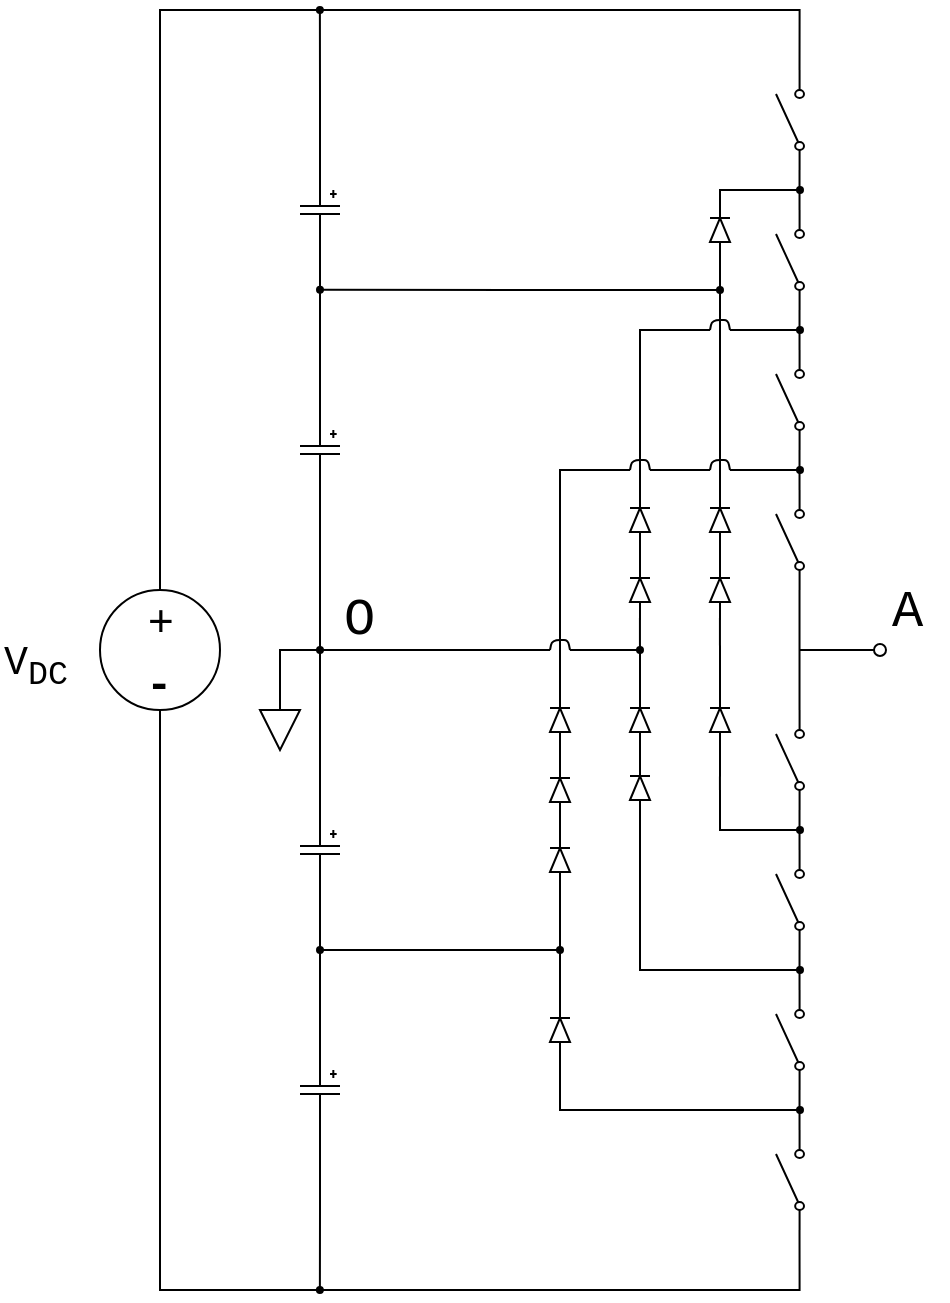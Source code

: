 <mxfile version="10.6.6" type="github"><diagram id="sscBolJHvE7xzkybfC2L" name="Page-1"><mxGraphModel dx="558" dy="312" grid="1" gridSize="5" guides="1" tooltips="1" connect="1" arrows="1" fold="1" page="1" pageScale="1" pageWidth="827" pageHeight="1169" math="0" shadow="0"><root><mxCell id="0"/><mxCell id="1" parent="0"/><mxCell id="ISOhxACk6VoRJgg4IMBV-1" value="" style="group" vertex="1" connectable="0" parent="1"><mxGeometry x="170" y="430" width="60" height="60" as="geometry"/></mxCell><mxCell id="ISOhxACk6VoRJgg4IMBV-2" value="" style="ellipse;whiteSpace=wrap;html=1;aspect=fixed;fillColor=none;" vertex="1" parent="ISOhxACk6VoRJgg4IMBV-1"><mxGeometry width="60" height="60" as="geometry"/></mxCell><mxCell id="ISOhxACk6VoRJgg4IMBV-3" value="+" style="text;html=1;resizable=0;points=[];autosize=1;align=left;verticalAlign=top;spacingTop=-4;fontStyle=0;fontSize=22;" vertex="1" parent="ISOhxACk6VoRJgg4IMBV-1"><mxGeometry x="22" width="20" height="20" as="geometry"/></mxCell><mxCell id="ISOhxACk6VoRJgg4IMBV-4" value="&lt;font style=&quot;font-size: 22px;&quot; face=&quot;Courier New&quot;&gt;-&lt;/font&gt;" style="text;html=1;resizable=0;points=[];autosize=1;align=left;verticalAlign=top;spacingTop=-4;fontSize=22;fontStyle=1" vertex="1" parent="ISOhxACk6VoRJgg4IMBV-1"><mxGeometry x="21" y="31" width="30" height="20" as="geometry"/></mxCell><mxCell id="ISOhxACk6VoRJgg4IMBV-5" style="edgeStyle=orthogonalEdgeStyle;rounded=0;orthogonalLoop=1;jettySize=auto;html=1;exitX=0;exitY=0.84;exitDx=0;exitDy=0;exitPerimeter=0;entryX=1;entryY=0.84;entryDx=0;entryDy=0;entryPerimeter=0;endArrow=none;endFill=0;" edge="1" parent="1" source="ISOhxACk6VoRJgg4IMBV-6" target="ISOhxACk6VoRJgg4IMBV-8"><mxGeometry relative="1" as="geometry"/></mxCell><mxCell id="ISOhxACk6VoRJgg4IMBV-6" value="" style="pointerEvents=1;verticalLabelPosition=bottom;shadow=0;dashed=0;align=center;fillColor=#ffffff;html=1;verticalAlign=top;strokeWidth=1;shape=mxgraph.electrical.electro-mechanical.simple_switch;direction=north;" vertex="1" parent="1"><mxGeometry x="508" y="170" width="14" height="50" as="geometry"/></mxCell><mxCell id="ISOhxACk6VoRJgg4IMBV-7" style="edgeStyle=orthogonalEdgeStyle;rounded=0;orthogonalLoop=1;jettySize=auto;html=1;exitX=0;exitY=0.84;exitDx=0;exitDy=0;exitPerimeter=0;entryX=1;entryY=0.84;entryDx=0;entryDy=0;entryPerimeter=0;endArrow=none;endFill=0;" edge="1" parent="1" source="ISOhxACk6VoRJgg4IMBV-8" target="ISOhxACk6VoRJgg4IMBV-10"><mxGeometry relative="1" as="geometry"/></mxCell><mxCell id="ISOhxACk6VoRJgg4IMBV-8" value="" style="pointerEvents=1;verticalLabelPosition=bottom;shadow=0;dashed=0;align=center;fillColor=#ffffff;html=1;verticalAlign=top;strokeWidth=1;shape=mxgraph.electrical.electro-mechanical.simple_switch;direction=north;" vertex="1" parent="1"><mxGeometry x="508" y="240" width="14" height="50" as="geometry"/></mxCell><mxCell id="ISOhxACk6VoRJgg4IMBV-9" style="edgeStyle=orthogonalEdgeStyle;rounded=0;orthogonalLoop=1;jettySize=auto;html=1;exitX=0;exitY=0.84;exitDx=0;exitDy=0;exitPerimeter=0;entryX=1;entryY=0.84;entryDx=0;entryDy=0;entryPerimeter=0;endArrow=none;endFill=0;" edge="1" parent="1" source="ISOhxACk6VoRJgg4IMBV-10" target="ISOhxACk6VoRJgg4IMBV-12"><mxGeometry relative="1" as="geometry"/></mxCell><mxCell id="ISOhxACk6VoRJgg4IMBV-10" value="" style="pointerEvents=1;verticalLabelPosition=bottom;shadow=0;dashed=0;align=center;fillColor=#ffffff;html=1;verticalAlign=top;strokeWidth=1;shape=mxgraph.electrical.electro-mechanical.simple_switch;direction=north;" vertex="1" parent="1"><mxGeometry x="508" y="310" width="14" height="50" as="geometry"/></mxCell><mxCell id="ISOhxACk6VoRJgg4IMBV-11" style="edgeStyle=orthogonalEdgeStyle;rounded=0;orthogonalLoop=1;jettySize=auto;html=1;exitX=0;exitY=0.84;exitDx=0;exitDy=0;exitPerimeter=0;entryX=1;entryY=0.84;entryDx=0;entryDy=0;entryPerimeter=0;endArrow=none;endFill=0;" edge="1" parent="1" source="ISOhxACk6VoRJgg4IMBV-12" target="ISOhxACk6VoRJgg4IMBV-14"><mxGeometry relative="1" as="geometry"/></mxCell><mxCell id="ISOhxACk6VoRJgg4IMBV-12" value="" style="pointerEvents=1;verticalLabelPosition=bottom;shadow=0;dashed=0;align=center;fillColor=#ffffff;html=1;verticalAlign=top;strokeWidth=1;shape=mxgraph.electrical.electro-mechanical.simple_switch;direction=north;" vertex="1" parent="1"><mxGeometry x="508" y="380" width="14" height="50" as="geometry"/></mxCell><mxCell id="ISOhxACk6VoRJgg4IMBV-13" style="edgeStyle=orthogonalEdgeStyle;rounded=0;orthogonalLoop=1;jettySize=auto;html=1;exitX=0;exitY=0.84;exitDx=0;exitDy=0;exitPerimeter=0;entryX=1;entryY=0.84;entryDx=0;entryDy=0;entryPerimeter=0;endArrow=none;endFill=0;" edge="1" parent="1" source="ISOhxACk6VoRJgg4IMBV-14" target="ISOhxACk6VoRJgg4IMBV-16"><mxGeometry relative="1" as="geometry"/></mxCell><mxCell id="ISOhxACk6VoRJgg4IMBV-14" value="" style="pointerEvents=1;verticalLabelPosition=bottom;shadow=0;dashed=0;align=center;fillColor=#ffffff;html=1;verticalAlign=top;strokeWidth=1;shape=mxgraph.electrical.electro-mechanical.simple_switch;direction=north;" vertex="1" parent="1"><mxGeometry x="508" y="490" width="14" height="50" as="geometry"/></mxCell><mxCell id="ISOhxACk6VoRJgg4IMBV-15" style="edgeStyle=orthogonalEdgeStyle;rounded=0;orthogonalLoop=1;jettySize=auto;html=1;exitX=0;exitY=0.84;exitDx=0;exitDy=0;exitPerimeter=0;entryX=1;entryY=0.84;entryDx=0;entryDy=0;entryPerimeter=0;endArrow=none;endFill=0;" edge="1" parent="1" source="ISOhxACk6VoRJgg4IMBV-16" target="ISOhxACk6VoRJgg4IMBV-18"><mxGeometry relative="1" as="geometry"/></mxCell><mxCell id="ISOhxACk6VoRJgg4IMBV-16" value="" style="pointerEvents=1;verticalLabelPosition=bottom;shadow=0;dashed=0;align=center;fillColor=#ffffff;html=1;verticalAlign=top;strokeWidth=1;shape=mxgraph.electrical.electro-mechanical.simple_switch;direction=north;" vertex="1" parent="1"><mxGeometry x="508" y="560" width="14" height="50" as="geometry"/></mxCell><mxCell id="ISOhxACk6VoRJgg4IMBV-17" style="edgeStyle=orthogonalEdgeStyle;rounded=0;orthogonalLoop=1;jettySize=auto;html=1;exitX=0;exitY=0.84;exitDx=0;exitDy=0;exitPerimeter=0;entryX=1;entryY=0.84;entryDx=0;entryDy=0;entryPerimeter=0;endArrow=none;endFill=0;" edge="1" parent="1" source="ISOhxACk6VoRJgg4IMBV-18" target="ISOhxACk6VoRJgg4IMBV-20"><mxGeometry relative="1" as="geometry"/></mxCell><mxCell id="ISOhxACk6VoRJgg4IMBV-18" value="" style="pointerEvents=1;verticalLabelPosition=bottom;shadow=0;dashed=0;align=center;fillColor=#ffffff;html=1;verticalAlign=top;strokeWidth=1;shape=mxgraph.electrical.electro-mechanical.simple_switch;direction=north;" vertex="1" parent="1"><mxGeometry x="508" y="630" width="14" height="50" as="geometry"/></mxCell><mxCell id="ISOhxACk6VoRJgg4IMBV-19" style="edgeStyle=orthogonalEdgeStyle;rounded=0;orthogonalLoop=1;jettySize=auto;html=1;exitX=0;exitY=0.84;exitDx=0;exitDy=0;exitPerimeter=0;entryX=0.5;entryY=1;entryDx=0;entryDy=0;endArrow=none;endFill=0;" edge="1" parent="1" source="ISOhxACk6VoRJgg4IMBV-20" target="ISOhxACk6VoRJgg4IMBV-2"><mxGeometry relative="1" as="geometry"><Array as="points"><mxPoint x="520" y="780"/><mxPoint x="200" y="780"/></Array></mxGeometry></mxCell><mxCell id="ISOhxACk6VoRJgg4IMBV-20" value="" style="pointerEvents=1;verticalLabelPosition=bottom;shadow=0;dashed=0;align=center;fillColor=#ffffff;html=1;verticalAlign=top;strokeWidth=1;shape=mxgraph.electrical.electro-mechanical.simple_switch;direction=north;" vertex="1" parent="1"><mxGeometry x="508" y="700" width="14" height="50" as="geometry"/></mxCell><mxCell id="ISOhxACk6VoRJgg4IMBV-21" style="edgeStyle=orthogonalEdgeStyle;rounded=0;orthogonalLoop=1;jettySize=auto;html=1;exitX=0;exitY=0.5;exitDx=0;exitDy=0;exitPerimeter=0;endArrow=oval;endFill=1;endSize=3;" edge="1" parent="1" source="ISOhxACk6VoRJgg4IMBV-22"><mxGeometry relative="1" as="geometry"><mxPoint x="279.944" y="140" as="targetPoint"/></mxGeometry></mxCell><mxCell id="ISOhxACk6VoRJgg4IMBV-22" value="" style="pointerEvents=1;verticalLabelPosition=bottom;shadow=0;dashed=0;align=center;fillColor=#ffffff;html=1;verticalAlign=top;strokeWidth=1;shape=mxgraph.electrical.capacitors.capacitor_5;direction=south;" vertex="1" parent="1"><mxGeometry x="270" y="220" width="20" height="40" as="geometry"/></mxCell><mxCell id="ISOhxACk6VoRJgg4IMBV-23" style="edgeStyle=orthogonalEdgeStyle;rounded=0;orthogonalLoop=1;jettySize=auto;html=1;exitX=0;exitY=0.5;exitDx=0;exitDy=0;exitPerimeter=0;entryX=1;entryY=0.5;entryDx=0;entryDy=0;entryPerimeter=0;endArrow=none;endFill=0;endSize=3;" edge="1" parent="1" source="ISOhxACk6VoRJgg4IMBV-25" target="ISOhxACk6VoRJgg4IMBV-22"><mxGeometry relative="1" as="geometry"/></mxCell><mxCell id="ISOhxACk6VoRJgg4IMBV-24" style="edgeStyle=orthogonalEdgeStyle;rounded=0;orthogonalLoop=1;jettySize=auto;html=1;exitX=1;exitY=0.5;exitDx=0;exitDy=0;exitPerimeter=0;entryX=0;entryY=0.5;entryDx=0;entryDy=0;entryPerimeter=0;endArrow=none;endFill=0;endSize=3;" edge="1" parent="1" source="ISOhxACk6VoRJgg4IMBV-25" target="ISOhxACk6VoRJgg4IMBV-29"><mxGeometry relative="1" as="geometry"/></mxCell><mxCell id="ISOhxACk6VoRJgg4IMBV-25" value="" style="pointerEvents=1;verticalLabelPosition=bottom;shadow=0;dashed=0;align=center;fillColor=#ffffff;html=1;verticalAlign=top;strokeWidth=1;shape=mxgraph.electrical.capacitors.capacitor_5;direction=south;" vertex="1" parent="1"><mxGeometry x="270" y="340" width="20" height="40" as="geometry"/></mxCell><mxCell id="ISOhxACk6VoRJgg4IMBV-26" style="edgeStyle=orthogonalEdgeStyle;rounded=0;orthogonalLoop=1;jettySize=auto;html=1;exitX=1;exitY=0.5;exitDx=0;exitDy=0;exitPerimeter=0;endArrow=oval;endFill=1;endSize=3;" edge="1" parent="1" source="ISOhxACk6VoRJgg4IMBV-27"><mxGeometry relative="1" as="geometry"><mxPoint x="279.944" y="780" as="targetPoint"/></mxGeometry></mxCell><mxCell id="ISOhxACk6VoRJgg4IMBV-27" value="" style="pointerEvents=1;verticalLabelPosition=bottom;shadow=0;dashed=0;align=center;fillColor=#ffffff;html=1;verticalAlign=top;strokeWidth=1;shape=mxgraph.electrical.capacitors.capacitor_5;direction=south;" vertex="1" parent="1"><mxGeometry x="270" y="660" width="20" height="40" as="geometry"/></mxCell><mxCell id="ISOhxACk6VoRJgg4IMBV-28" style="edgeStyle=orthogonalEdgeStyle;rounded=0;orthogonalLoop=1;jettySize=auto;html=1;exitX=1;exitY=0.5;exitDx=0;exitDy=0;exitPerimeter=0;entryX=0;entryY=0.5;entryDx=0;entryDy=0;entryPerimeter=0;endArrow=none;endFill=0;endSize=3;" edge="1" parent="1" source="ISOhxACk6VoRJgg4IMBV-29" target="ISOhxACk6VoRJgg4IMBV-27"><mxGeometry relative="1" as="geometry"/></mxCell><mxCell id="ISOhxACk6VoRJgg4IMBV-29" value="" style="pointerEvents=1;verticalLabelPosition=bottom;shadow=0;dashed=0;align=center;fillColor=#ffffff;html=1;verticalAlign=top;strokeWidth=1;shape=mxgraph.electrical.capacitors.capacitor_5;direction=south;" vertex="1" parent="1"><mxGeometry x="270" y="540" width="20" height="40" as="geometry"/></mxCell><mxCell id="ISOhxACk6VoRJgg4IMBV-30" style="edgeStyle=orthogonalEdgeStyle;rounded=0;orthogonalLoop=1;jettySize=auto;html=1;endArrow=oval;endFill=1;endSize=3;" edge="1" parent="1"><mxGeometry relative="1" as="geometry"><mxPoint x="520" y="370" as="targetPoint"/><Array as="points"><mxPoint x="485" y="370"/></Array><mxPoint x="485" y="370" as="sourcePoint"/></mxGeometry></mxCell><mxCell id="ISOhxACk6VoRJgg4IMBV-31" style="edgeStyle=orthogonalEdgeStyle;rounded=0;orthogonalLoop=1;jettySize=auto;html=1;endArrow=oval;endFill=1;endSize=3;" edge="1" parent="1"><mxGeometry relative="1" as="geometry"><mxPoint x="520" y="550" as="targetPoint"/><Array as="points"><mxPoint x="480" y="550"/></Array><mxPoint x="480" y="530" as="sourcePoint"/></mxGeometry></mxCell><mxCell id="ISOhxACk6VoRJgg4IMBV-33" style="edgeStyle=orthogonalEdgeStyle;rounded=0;orthogonalLoop=1;jettySize=auto;html=1;exitX=0.5;exitY=0;exitDx=0;exitDy=0;entryX=1;entryY=0.84;entryDx=0;entryDy=0;entryPerimeter=0;endArrow=none;endFill=0;" edge="1" parent="1" source="ISOhxACk6VoRJgg4IMBV-2" target="ISOhxACk6VoRJgg4IMBV-6"><mxGeometry relative="1" as="geometry"><mxPoint x="410" y="140" as="targetPoint"/><Array as="points"><mxPoint x="200" y="140"/><mxPoint x="520" y="140"/></Array></mxGeometry></mxCell><mxCell id="ISOhxACk6VoRJgg4IMBV-34" style="edgeStyle=orthogonalEdgeStyle;rounded=0;orthogonalLoop=1;jettySize=auto;html=1;exitX=0.5;exitY=0;exitDx=0;exitDy=0;exitPerimeter=0;endArrow=oval;endFill=1;endSize=3;" edge="1" parent="1" source="ISOhxACk6VoRJgg4IMBV-35"><mxGeometry relative="1" as="geometry"><mxPoint x="280" y="460" as="targetPoint"/><Array as="points"><mxPoint x="260" y="460"/></Array></mxGeometry></mxCell><mxCell id="ISOhxACk6VoRJgg4IMBV-35" value="" style="pointerEvents=1;verticalLabelPosition=bottom;shadow=0;dashed=0;align=center;fillColor=#ffffff;html=1;verticalAlign=top;strokeWidth=1;shape=mxgraph.electrical.signal_sources.signal_ground;" vertex="1" parent="1"><mxGeometry x="250" y="480" width="20" height="30" as="geometry"/></mxCell><mxCell id="ISOhxACk6VoRJgg4IMBV-36" style="edgeStyle=orthogonalEdgeStyle;rounded=0;orthogonalLoop=1;jettySize=auto;html=1;endArrow=oval;endFill=1;endSize=3;" edge="1" parent="1"><mxGeometry relative="1" as="geometry"><mxPoint x="520" y="300" as="targetPoint"/><Array as="points"><mxPoint x="490" y="300"/></Array><mxPoint x="485" y="300" as="sourcePoint"/></mxGeometry></mxCell><mxCell id="ISOhxACk6VoRJgg4IMBV-38" style="edgeStyle=orthogonalEdgeStyle;rounded=0;orthogonalLoop=1;jettySize=auto;html=1;endArrow=oval;endFill=1;endSize=3;exitX=0;exitY=0.5;exitDx=0;exitDy=0;exitPerimeter=0;" edge="1" parent="1" source="ISOhxACk6VoRJgg4IMBV-70"><mxGeometry relative="1" as="geometry"><mxPoint x="520" y="620" as="targetPoint"/><Array as="points"><mxPoint x="440" y="620"/></Array><mxPoint x="440" y="590" as="sourcePoint"/></mxGeometry></mxCell><mxCell id="ISOhxACk6VoRJgg4IMBV-43" style="edgeStyle=orthogonalEdgeStyle;rounded=0;orthogonalLoop=1;jettySize=auto;html=1;endArrow=oval;endFill=1;endSize=3;exitX=1;exitY=0.5;exitDx=0;exitDy=0;exitPerimeter=0;" edge="1" parent="1" source="ISOhxACk6VoRJgg4IMBV-52"><mxGeometry relative="1" as="geometry"><Array as="points"><mxPoint x="480" y="230"/><mxPoint x="520" y="230"/></Array><mxPoint x="420" y="260" as="sourcePoint"/><mxPoint x="520" y="230" as="targetPoint"/></mxGeometry></mxCell><mxCell id="ISOhxACk6VoRJgg4IMBV-46" style="edgeStyle=orthogonalEdgeStyle;rounded=0;orthogonalLoop=1;jettySize=auto;html=1;endArrow=oval;endFill=1;endSize=3;exitX=0;exitY=0.5;exitDx=0;exitDy=0;exitPerimeter=0;" edge="1" parent="1" source="ISOhxACk6VoRJgg4IMBV-82"><mxGeometry relative="1" as="geometry"><mxPoint x="520" y="690" as="targetPoint"/><Array as="points"><mxPoint x="400" y="690"/></Array><mxPoint x="330" y="690" as="sourcePoint"/></mxGeometry></mxCell><mxCell id="ISOhxACk6VoRJgg4IMBV-48" value="" style="endArrow=oval;html=1;endFill=0;" edge="1" parent="1"><mxGeometry width="50" height="50" relative="1" as="geometry"><mxPoint x="520" y="460" as="sourcePoint"/><mxPoint x="560" y="460" as="targetPoint"/></mxGeometry></mxCell><mxCell id="ISOhxACk6VoRJgg4IMBV-49" value="&lt;font style=&quot;font-size: 20px&quot; face=&quot;Courier New&quot;&gt;V&lt;sub&gt;DC&lt;/sub&gt;&lt;/font&gt;" style="text;html=1;resizable=0;points=[];autosize=1;align=left;verticalAlign=top;spacingTop=-4;fontSize=26;" vertex="1" parent="1"><mxGeometry x="120" y="445" width="50" height="40" as="geometry"/></mxCell><mxCell id="ISOhxACk6VoRJgg4IMBV-50" value="&lt;font face=&quot;Courier New&quot;&gt;O&lt;/font&gt;" style="text;html=1;resizable=0;points=[];autosize=1;align=left;verticalAlign=top;spacingTop=-4;fontSize=26;" vertex="1" parent="1"><mxGeometry x="290" y="425" width="30" height="30" as="geometry"/></mxCell><mxCell id="ISOhxACk6VoRJgg4IMBV-51" value="&lt;font face=&quot;Courier New&quot;&gt;A&lt;/font&gt;" style="text;html=1;resizable=0;points=[];autosize=1;align=left;verticalAlign=top;spacingTop=-4;fontSize=26;" vertex="1" parent="1"><mxGeometry x="564" y="421" width="30" height="30" as="geometry"/></mxCell><mxCell id="ISOhxACk6VoRJgg4IMBV-52" value="" style="pointerEvents=1;fillColor=#000000;verticalLabelPosition=bottom;shadow=0;dashed=0;align=center;fillColor=#ffffff;html=1;verticalAlign=top;strokeWidth=1;shape=mxgraph.electrical.diodes.diode;direction=north;" vertex="1" parent="1"><mxGeometry x="475" y="235" width="10" height="30" as="geometry"/></mxCell><mxCell id="ISOhxACk6VoRJgg4IMBV-53" value="" style="endArrow=none;html=1;" edge="1" parent="1"><mxGeometry width="50" height="50" relative="1" as="geometry"><mxPoint x="475" y="300" as="sourcePoint"/><mxPoint x="485" y="300" as="targetPoint"/><Array as="points"><mxPoint x="476" y="295"/><mxPoint x="484" y="295"/></Array></mxGeometry></mxCell><mxCell id="ISOhxACk6VoRJgg4IMBV-60" style="edgeStyle=orthogonalEdgeStyle;rounded=0;orthogonalLoop=1;jettySize=auto;html=1;exitX=1;exitY=0.5;exitDx=0;exitDy=0;exitPerimeter=0;endArrow=none;endFill=0;entryX=0;entryY=0.5;entryDx=0;entryDy=0;entryPerimeter=0;" edge="1" parent="1" source="ISOhxACk6VoRJgg4IMBV-54" target="ISOhxACk6VoRJgg4IMBV-52"><mxGeometry relative="1" as="geometry"><mxPoint x="479.98" y="375" as="targetPoint"/></mxGeometry></mxCell><mxCell id="ISOhxACk6VoRJgg4IMBV-54" value="" style="pointerEvents=1;fillColor=#000000;verticalLabelPosition=bottom;shadow=0;dashed=0;align=center;fillColor=#ffffff;html=1;verticalAlign=top;strokeWidth=1;shape=mxgraph.electrical.diodes.diode;direction=north;" vertex="1" parent="1"><mxGeometry x="475" y="380" width="10" height="30" as="geometry"/></mxCell><mxCell id="ISOhxACk6VoRJgg4IMBV-59" style="edgeStyle=orthogonalEdgeStyle;rounded=0;orthogonalLoop=1;jettySize=auto;html=1;exitX=1;exitY=0.5;exitDx=0;exitDy=0;exitPerimeter=0;entryX=0;entryY=0.5;entryDx=0;entryDy=0;entryPerimeter=0;endArrow=none;endFill=0;" edge="1" parent="1" target="ISOhxACk6VoRJgg4IMBV-54"><mxGeometry relative="1" as="geometry"><mxPoint x="480" y="415" as="sourcePoint"/></mxGeometry></mxCell><mxCell id="ISOhxACk6VoRJgg4IMBV-55" value="" style="pointerEvents=1;fillColor=#000000;verticalLabelPosition=bottom;shadow=0;dashed=0;align=center;fillColor=#ffffff;html=1;verticalAlign=top;strokeWidth=1;shape=mxgraph.electrical.diodes.diode;direction=north;" vertex="1" parent="1"><mxGeometry x="475" y="415" width="10" height="30" as="geometry"/></mxCell><mxCell id="ISOhxACk6VoRJgg4IMBV-57" style="edgeStyle=orthogonalEdgeStyle;rounded=0;orthogonalLoop=1;jettySize=auto;html=1;exitX=0;exitY=0.5;exitDx=0;exitDy=0;exitPerimeter=0;endArrow=none;endFill=0;" edge="1" parent="1" source="ISOhxACk6VoRJgg4IMBV-56"><mxGeometry relative="1" as="geometry"><mxPoint x="479.98" y="530.034" as="targetPoint"/></mxGeometry></mxCell><mxCell id="ISOhxACk6VoRJgg4IMBV-58" style="edgeStyle=orthogonalEdgeStyle;rounded=0;orthogonalLoop=1;jettySize=auto;html=1;exitX=1;exitY=0.5;exitDx=0;exitDy=0;exitPerimeter=0;entryX=0.033;entryY=0.498;entryDx=0;entryDy=0;entryPerimeter=0;endArrow=none;endFill=0;" edge="1" parent="1" source="ISOhxACk6VoRJgg4IMBV-56" target="ISOhxACk6VoRJgg4IMBV-55"><mxGeometry relative="1" as="geometry"/></mxCell><mxCell id="ISOhxACk6VoRJgg4IMBV-56" value="" style="pointerEvents=1;fillColor=#000000;verticalLabelPosition=bottom;shadow=0;dashed=0;align=center;fillColor=#ffffff;html=1;verticalAlign=top;strokeWidth=1;shape=mxgraph.electrical.diodes.diode;direction=north;" vertex="1" parent="1"><mxGeometry x="475" y="480" width="10" height="30" as="geometry"/></mxCell><mxCell id="ISOhxACk6VoRJgg4IMBV-61" value="" style="endArrow=none;html=1;" edge="1" parent="1"><mxGeometry width="50" height="50" relative="1" as="geometry"><mxPoint x="475.0" y="370" as="sourcePoint"/><mxPoint x="485.0" y="370" as="targetPoint"/><Array as="points"><mxPoint x="476" y="365"/><mxPoint x="484" y="365"/></Array></mxGeometry></mxCell><mxCell id="ISOhxACk6VoRJgg4IMBV-74" style="edgeStyle=orthogonalEdgeStyle;rounded=0;orthogonalLoop=1;jettySize=auto;html=1;exitX=1;exitY=0.5;exitDx=0;exitDy=0;exitPerimeter=0;endArrow=none;endFill=0;endSize=3;" edge="1" parent="1" source="ISOhxACk6VoRJgg4IMBV-62"><mxGeometry relative="1" as="geometry"><mxPoint x="475" y="300" as="targetPoint"/><Array as="points"><mxPoint x="440" y="300"/></Array></mxGeometry></mxCell><mxCell id="ISOhxACk6VoRJgg4IMBV-62" value="" style="pointerEvents=1;fillColor=#000000;verticalLabelPosition=bottom;shadow=0;dashed=0;align=center;fillColor=#ffffff;html=1;verticalAlign=top;strokeWidth=1;shape=mxgraph.electrical.diodes.diode;direction=north;" vertex="1" parent="1"><mxGeometry x="435" y="380" width="10" height="30" as="geometry"/></mxCell><mxCell id="ISOhxACk6VoRJgg4IMBV-63" style="edgeStyle=orthogonalEdgeStyle;rounded=0;orthogonalLoop=1;jettySize=auto;html=1;exitX=1;exitY=0.5;exitDx=0;exitDy=0;exitPerimeter=0;entryX=0;entryY=0.5;entryDx=0;entryDy=0;entryPerimeter=0;endArrow=none;endFill=0;" edge="1" parent="1" source="ISOhxACk6VoRJgg4IMBV-64" target="ISOhxACk6VoRJgg4IMBV-62"><mxGeometry relative="1" as="geometry"/></mxCell><mxCell id="ISOhxACk6VoRJgg4IMBV-64" value="" style="pointerEvents=1;fillColor=#000000;verticalLabelPosition=bottom;shadow=0;dashed=0;align=center;fillColor=#ffffff;html=1;verticalAlign=top;strokeWidth=1;shape=mxgraph.electrical.diodes.diode;direction=north;" vertex="1" parent="1"><mxGeometry x="435" y="415" width="10" height="30" as="geometry"/></mxCell><mxCell id="ISOhxACk6VoRJgg4IMBV-65" style="edgeStyle=orthogonalEdgeStyle;rounded=0;orthogonalLoop=1;jettySize=auto;html=1;exitX=1;exitY=0.5;exitDx=0;exitDy=0;exitPerimeter=0;entryX=0.033;entryY=0.498;entryDx=0;entryDy=0;entryPerimeter=0;endArrow=none;endFill=0;" edge="1" parent="1" target="ISOhxACk6VoRJgg4IMBV-64" source="ISOhxACk6VoRJgg4IMBV-68"><mxGeometry relative="1" as="geometry"><mxPoint x="440.143" y="490.286" as="sourcePoint"/></mxGeometry></mxCell><mxCell id="ISOhxACk6VoRJgg4IMBV-68" value="" style="pointerEvents=1;fillColor=#000000;verticalLabelPosition=bottom;shadow=0;dashed=0;align=center;fillColor=#ffffff;html=1;verticalAlign=top;strokeWidth=1;shape=mxgraph.electrical.diodes.diode;direction=north;" vertex="1" parent="1"><mxGeometry x="435" y="480" width="10" height="30" as="geometry"/></mxCell><mxCell id="ISOhxACk6VoRJgg4IMBV-69" style="edgeStyle=orthogonalEdgeStyle;rounded=0;orthogonalLoop=1;jettySize=auto;html=1;exitX=1;exitY=0.5;exitDx=0;exitDy=0;exitPerimeter=0;entryX=0;entryY=0.5;entryDx=0;entryDy=0;entryPerimeter=0;endArrow=none;endFill=0;" edge="1" parent="1" source="ISOhxACk6VoRJgg4IMBV-70"><mxGeometry relative="1" as="geometry"><mxPoint x="440" y="509" as="targetPoint"/></mxGeometry></mxCell><mxCell id="ISOhxACk6VoRJgg4IMBV-70" value="" style="pointerEvents=1;fillColor=#000000;verticalLabelPosition=bottom;shadow=0;dashed=0;align=center;fillColor=#ffffff;html=1;verticalAlign=top;strokeWidth=1;shape=mxgraph.electrical.diodes.diode;direction=north;" vertex="1" parent="1"><mxGeometry x="435" y="514" width="10" height="30" as="geometry"/></mxCell><mxCell id="ISOhxACk6VoRJgg4IMBV-73" value="" style="endArrow=oval;html=1;endFill=1;endSize=3;" edge="1" parent="1"><mxGeometry width="50" height="50" relative="1" as="geometry"><mxPoint x="405" y="460" as="sourcePoint"/><mxPoint x="440" y="460" as="targetPoint"/></mxGeometry></mxCell><mxCell id="ISOhxACk6VoRJgg4IMBV-79" style="edgeStyle=orthogonalEdgeStyle;rounded=0;orthogonalLoop=1;jettySize=auto;html=1;exitX=1;exitY=0.5;exitDx=0;exitDy=0;exitPerimeter=0;endArrow=none;endFill=0;endSize=3;" edge="1" parent="1" source="ISOhxACk6VoRJgg4IMBV-75"><mxGeometry relative="1" as="geometry"><mxPoint x="435" y="370" as="targetPoint"/><Array as="points"><mxPoint x="400" y="370"/></Array></mxGeometry></mxCell><mxCell id="ISOhxACk6VoRJgg4IMBV-75" value="" style="pointerEvents=1;fillColor=#000000;verticalLabelPosition=bottom;shadow=0;dashed=0;align=center;fillColor=#ffffff;html=1;verticalAlign=top;strokeWidth=1;shape=mxgraph.electrical.diodes.diode;direction=north;" vertex="1" parent="1"><mxGeometry x="395" y="480" width="10" height="30" as="geometry"/></mxCell><mxCell id="ISOhxACk6VoRJgg4IMBV-76" style="edgeStyle=orthogonalEdgeStyle;rounded=0;orthogonalLoop=1;jettySize=auto;html=1;exitX=1;exitY=0.5;exitDx=0;exitDy=0;exitPerimeter=0;entryX=0;entryY=0.5;entryDx=0;entryDy=0;entryPerimeter=0;endArrow=none;endFill=0;" edge="1" parent="1" source="ISOhxACk6VoRJgg4IMBV-77" target="ISOhxACk6VoRJgg4IMBV-75"><mxGeometry relative="1" as="geometry"/></mxCell><mxCell id="ISOhxACk6VoRJgg4IMBV-77" value="" style="pointerEvents=1;fillColor=#000000;verticalLabelPosition=bottom;shadow=0;dashed=0;align=center;fillColor=#ffffff;html=1;verticalAlign=top;strokeWidth=1;shape=mxgraph.electrical.diodes.diode;direction=north;" vertex="1" parent="1"><mxGeometry x="395" y="515" width="10" height="30" as="geometry"/></mxCell><mxCell id="ISOhxACk6VoRJgg4IMBV-84" style="edgeStyle=orthogonalEdgeStyle;rounded=0;orthogonalLoop=1;jettySize=auto;html=1;exitX=1;exitY=0.5;exitDx=0;exitDy=0;exitPerimeter=0;entryX=0;entryY=0.5;entryDx=0;entryDy=0;entryPerimeter=0;endArrow=none;endFill=0;endSize=3;" edge="1" parent="1" source="ISOhxACk6VoRJgg4IMBV-78" target="ISOhxACk6VoRJgg4IMBV-77"><mxGeometry relative="1" as="geometry"/></mxCell><mxCell id="ISOhxACk6VoRJgg4IMBV-78" value="" style="pointerEvents=1;fillColor=#000000;verticalLabelPosition=bottom;shadow=0;dashed=0;align=center;fillColor=#ffffff;html=1;verticalAlign=top;strokeWidth=1;shape=mxgraph.electrical.diodes.diode;direction=north;" vertex="1" parent="1"><mxGeometry x="395" y="550" width="10" height="30" as="geometry"/></mxCell><mxCell id="ISOhxACk6VoRJgg4IMBV-80" value="" style="endArrow=none;html=1;" edge="1" parent="1"><mxGeometry width="50" height="50" relative="1" as="geometry"><mxPoint x="435.0" y="370" as="sourcePoint"/><mxPoint x="445.0" y="370" as="targetPoint"/><Array as="points"><mxPoint x="436" y="365"/><mxPoint x="444" y="365"/></Array></mxGeometry></mxCell><mxCell id="ISOhxACk6VoRJgg4IMBV-81" value="" style="endArrow=none;html=1;" edge="1" parent="1"><mxGeometry width="50" height="50" relative="1" as="geometry"><mxPoint x="445" y="370" as="sourcePoint"/><mxPoint x="475" y="370" as="targetPoint"/></mxGeometry></mxCell><mxCell id="ISOhxACk6VoRJgg4IMBV-83" style="edgeStyle=orthogonalEdgeStyle;rounded=0;orthogonalLoop=1;jettySize=auto;html=1;exitX=1;exitY=0.5;exitDx=0;exitDy=0;exitPerimeter=0;entryX=0;entryY=0.5;entryDx=0;entryDy=0;entryPerimeter=0;endArrow=none;endFill=0;endSize=3;" edge="1" parent="1" source="ISOhxACk6VoRJgg4IMBV-82" target="ISOhxACk6VoRJgg4IMBV-78"><mxGeometry relative="1" as="geometry"/></mxCell><mxCell id="ISOhxACk6VoRJgg4IMBV-82" value="" style="pointerEvents=1;fillColor=#000000;verticalLabelPosition=bottom;shadow=0;dashed=0;align=center;fillColor=#ffffff;html=1;verticalAlign=top;strokeWidth=1;shape=mxgraph.electrical.diodes.diode;direction=north;" vertex="1" parent="1"><mxGeometry x="395" y="635" width="10" height="30" as="geometry"/></mxCell><mxCell id="ISOhxACk6VoRJgg4IMBV-85" value="" style="endArrow=oval;html=1;startArrow=oval;startFill=1;endFill=1;endSize=3;startSize=3;" edge="1" parent="1"><mxGeometry width="50" height="50" relative="1" as="geometry"><mxPoint x="280" y="610" as="sourcePoint"/><mxPoint x="400" y="610" as="targetPoint"/></mxGeometry></mxCell><mxCell id="ISOhxACk6VoRJgg4IMBV-86" value="" style="endArrow=oval;html=1;startArrow=oval;startFill=1;endFill=1;endSize=3;startSize=3;" edge="1" parent="1"><mxGeometry width="50" height="50" relative="1" as="geometry"><mxPoint x="280" y="279.9" as="sourcePoint"/><mxPoint x="480" y="280" as="targetPoint"/></mxGeometry></mxCell><mxCell id="ISOhxACk6VoRJgg4IMBV-87" value="" style="endArrow=none;html=1;" edge="1" parent="1"><mxGeometry width="50" height="50" relative="1" as="geometry"><mxPoint x="395" y="460.0" as="sourcePoint"/><mxPoint x="405" y="460.0" as="targetPoint"/><Array as="points"><mxPoint x="396" y="455"/><mxPoint x="404" y="455"/></Array></mxGeometry></mxCell><mxCell id="ISOhxACk6VoRJgg4IMBV-88" value="" style="endArrow=none;html=1;" edge="1" parent="1"><mxGeometry width="50" height="50" relative="1" as="geometry"><mxPoint x="280" y="460" as="sourcePoint"/><mxPoint x="395" y="460" as="targetPoint"/></mxGeometry></mxCell></root></mxGraphModel></diagram></mxfile>